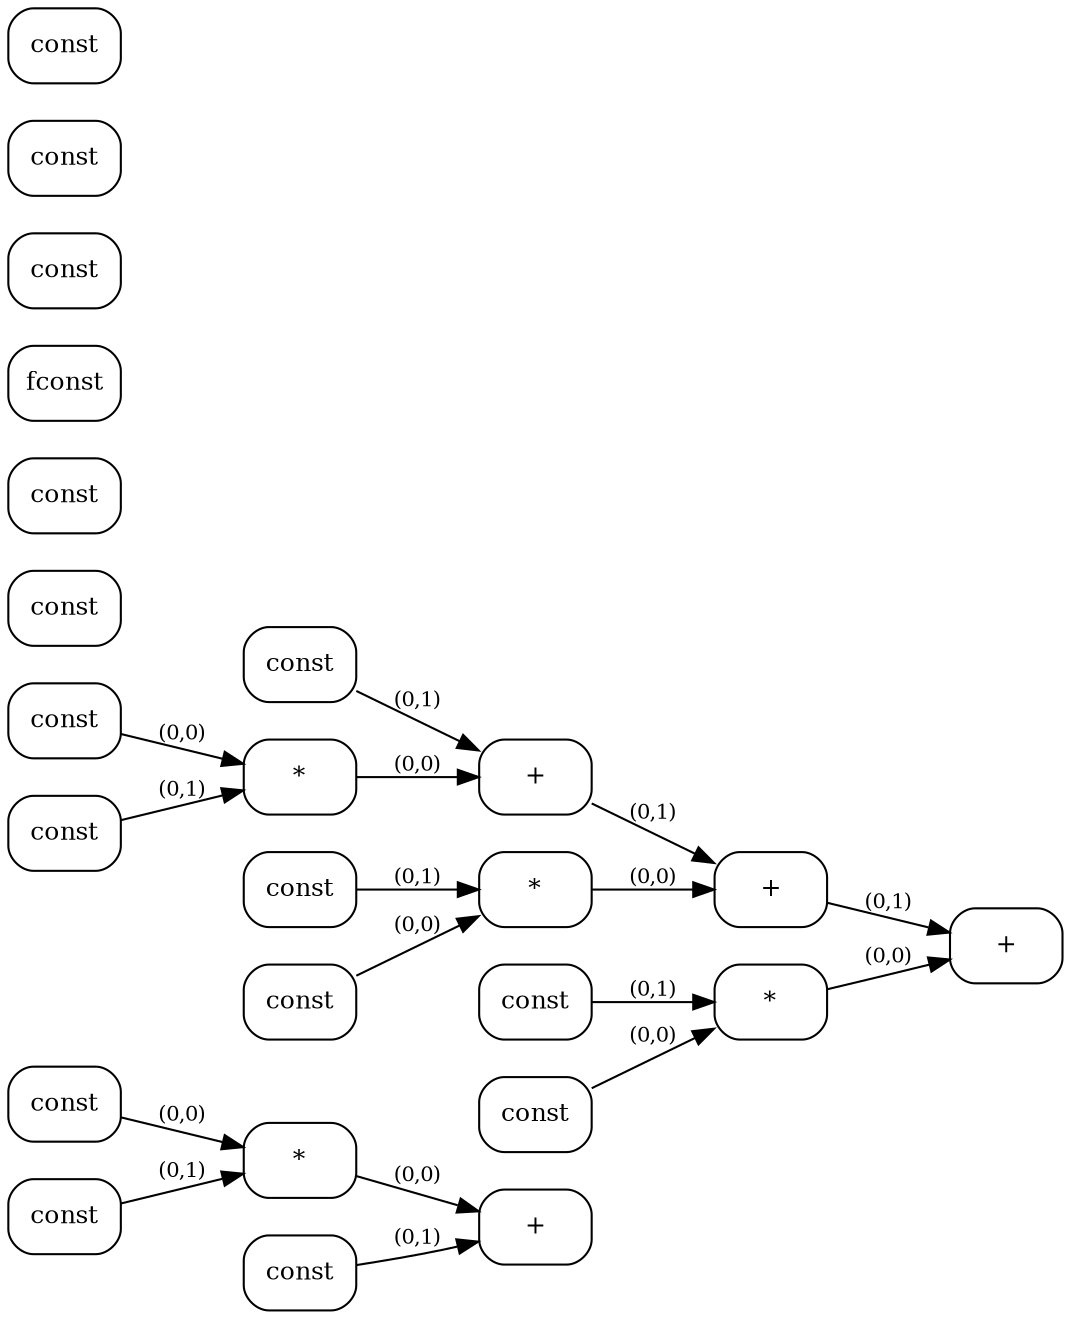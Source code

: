 digraph G {
  rankdir=LR;
  node [shape=box, style=rounded, fontsize=12];
  n0 [label="const"];
  n1 [label="const"];
  n2 [label="const"];
  n3 [label="*"];
  n4 [label="+"];
  n5 [label="const"];
  n6 [label="const"];
  n7 [label="const"];
  n8 [label="const"];
  n9 [label="const"];
  n10 [label="*"];
  n11 [label="+"];
  n12 [label="const"];
  n13 [label="*"];
  n14 [label="+"];
  n15 [label="const"];
  n16 [label="*"];
  n17 [label="+"];
  n18 [label="const"];
  n19 [label="const"];
  n20 [label="fconst"];
  n21 [label="const"];
  n22 [label="const"];
  n23 [label="const"];
  n0 -> n3 [label="(0,0)", fontsize=10];
  n2 -> n3 [label="(0,1)", fontsize=10];
  n3 -> n4 [label="(0,0)", fontsize=10];
  n1 -> n4 [label="(0,1)", fontsize=10];
  n8 -> n10 [label="(0,0)", fontsize=10];
  n9 -> n10 [label="(0,1)", fontsize=10];
  n10 -> n11 [label="(0,0)", fontsize=10];
  n5 -> n11 [label="(0,1)", fontsize=10];
  n7 -> n13 [label="(0,0)", fontsize=10];
  n12 -> n13 [label="(0,1)", fontsize=10];
  n13 -> n14 [label="(0,0)", fontsize=10];
  n11 -> n14 [label="(0,1)", fontsize=10];
  n6 -> n16 [label="(0,0)", fontsize=10];
  n15 -> n16 [label="(0,1)", fontsize=10];
  n16 -> n17 [label="(0,0)", fontsize=10];
  n14 -> n17 [label="(0,1)", fontsize=10];
}
